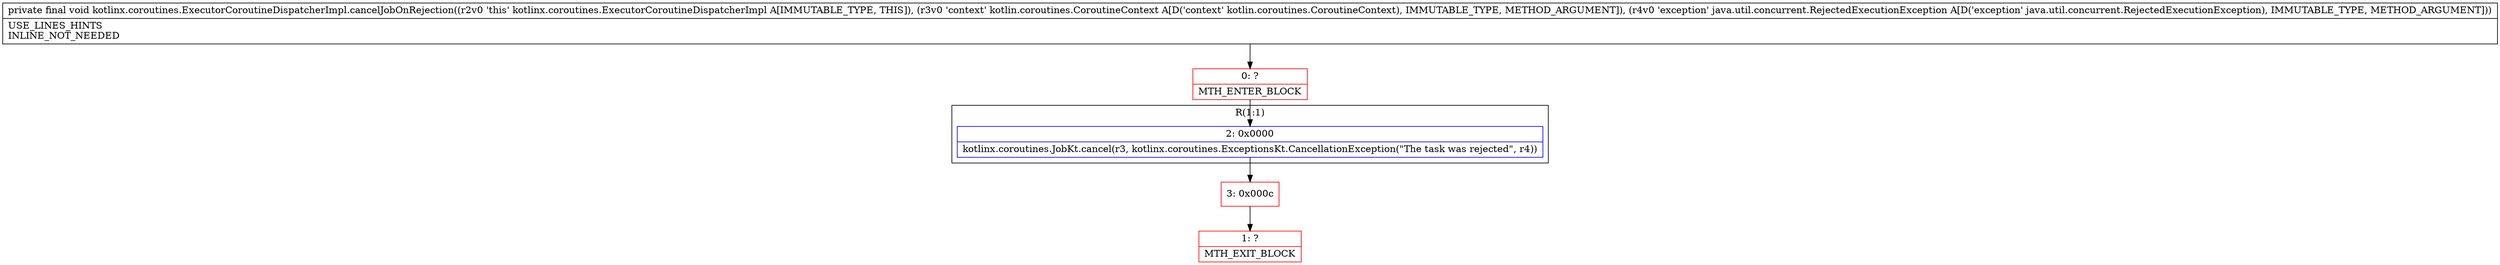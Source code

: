 digraph "CFG forkotlinx.coroutines.ExecutorCoroutineDispatcherImpl.cancelJobOnRejection(Lkotlin\/coroutines\/CoroutineContext;Ljava\/util\/concurrent\/RejectedExecutionException;)V" {
subgraph cluster_Region_283525840 {
label = "R(1:1)";
node [shape=record,color=blue];
Node_2 [shape=record,label="{2\:\ 0x0000|kotlinx.coroutines.JobKt.cancel(r3, kotlinx.coroutines.ExceptionsKt.CancellationException(\"The task was rejected\", r4))\l}"];
}
Node_0 [shape=record,color=red,label="{0\:\ ?|MTH_ENTER_BLOCK\l}"];
Node_3 [shape=record,color=red,label="{3\:\ 0x000c}"];
Node_1 [shape=record,color=red,label="{1\:\ ?|MTH_EXIT_BLOCK\l}"];
MethodNode[shape=record,label="{private final void kotlinx.coroutines.ExecutorCoroutineDispatcherImpl.cancelJobOnRejection((r2v0 'this' kotlinx.coroutines.ExecutorCoroutineDispatcherImpl A[IMMUTABLE_TYPE, THIS]), (r3v0 'context' kotlin.coroutines.CoroutineContext A[D('context' kotlin.coroutines.CoroutineContext), IMMUTABLE_TYPE, METHOD_ARGUMENT]), (r4v0 'exception' java.util.concurrent.RejectedExecutionException A[D('exception' java.util.concurrent.RejectedExecutionException), IMMUTABLE_TYPE, METHOD_ARGUMENT]))  | USE_LINES_HINTS\lINLINE_NOT_NEEDED\l}"];
MethodNode -> Node_0;Node_2 -> Node_3;
Node_0 -> Node_2;
Node_3 -> Node_1;
}

